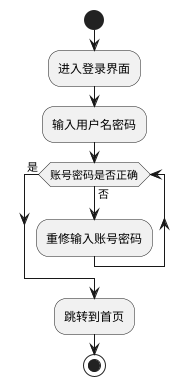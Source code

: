@startuml
start
:进入登录界面;
:输入用户名密码;
while (账号密码是否正确) is (否)
  :重修输入账号密码;
endwhile (是)
:跳转到首页;
stop
@enduml